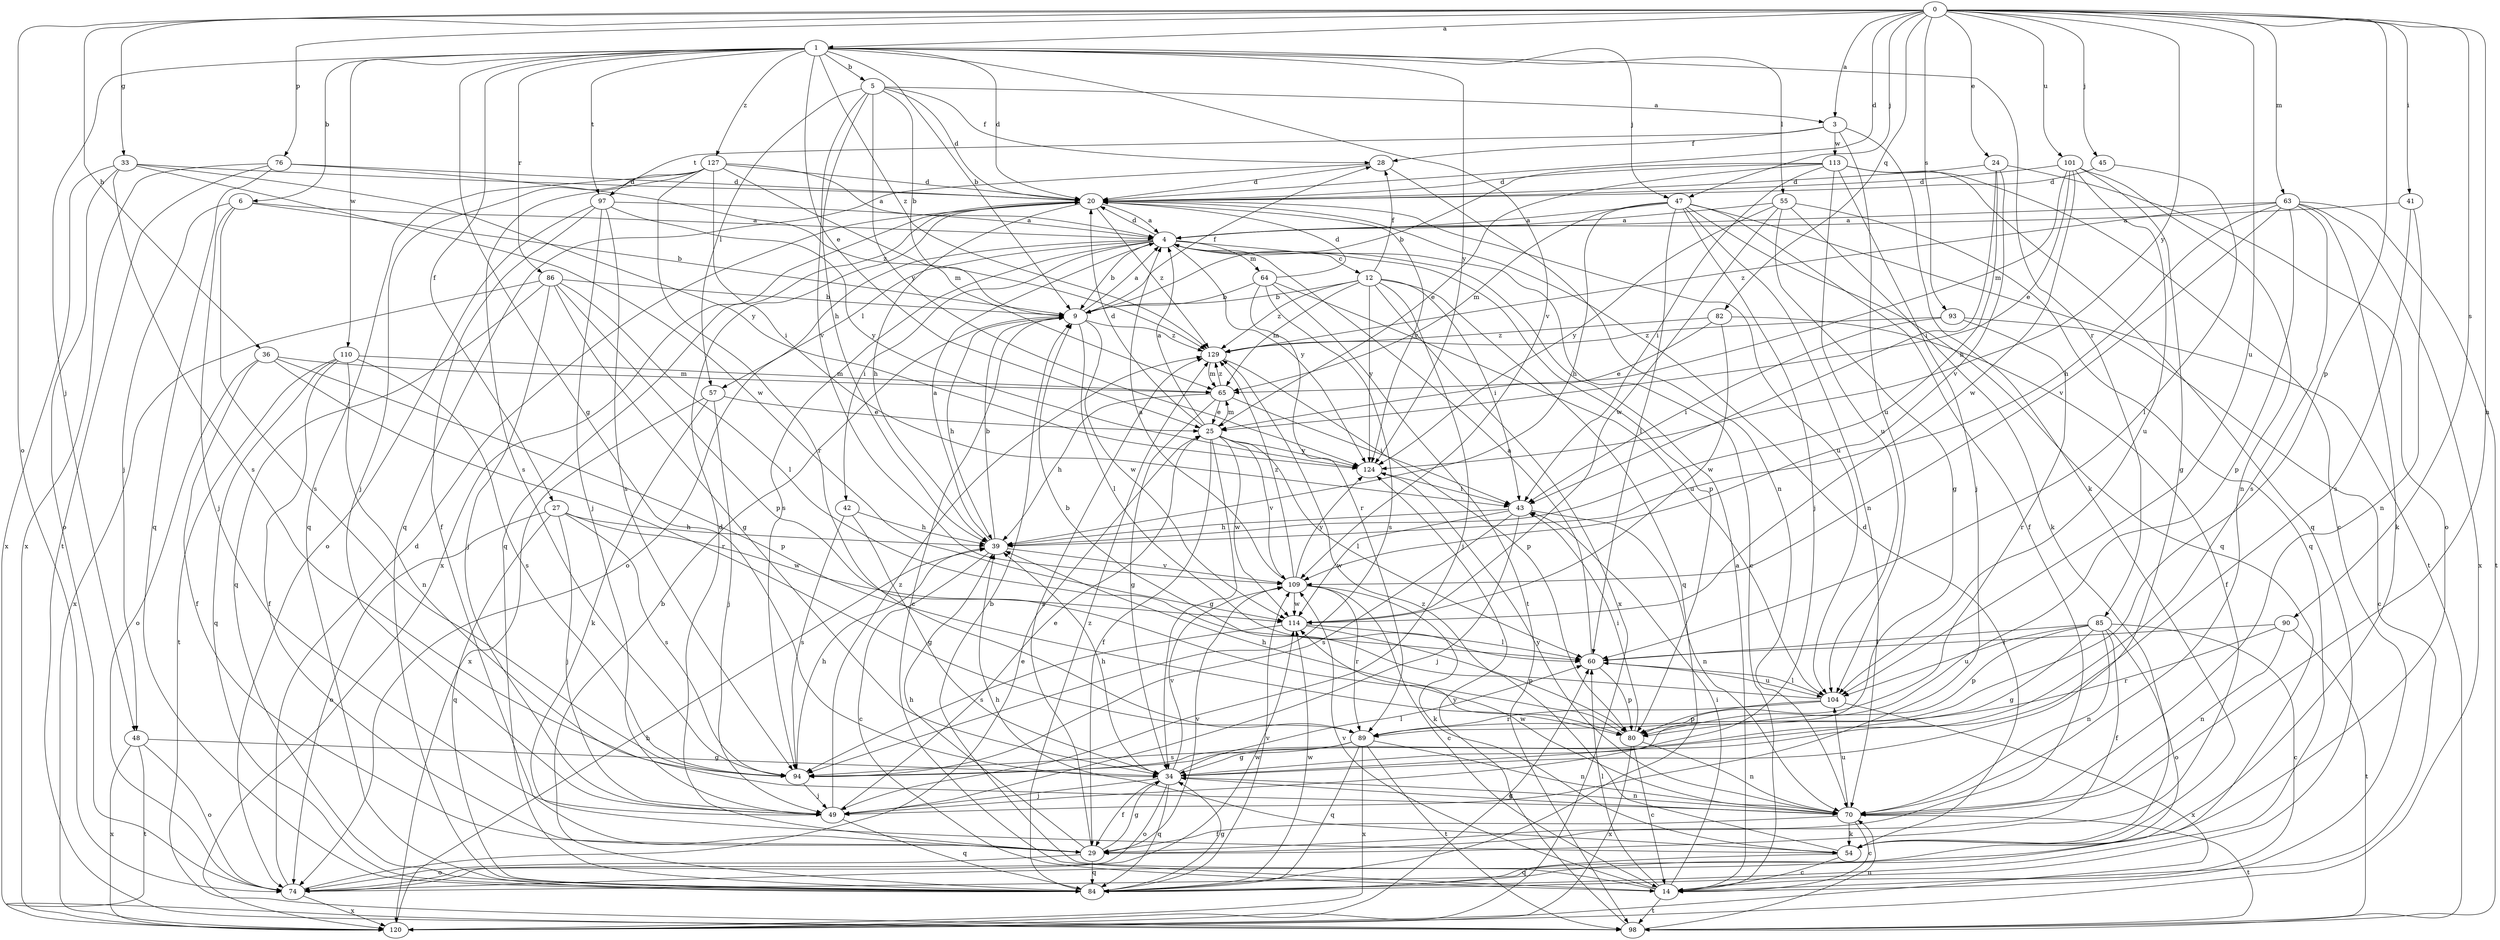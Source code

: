 strict digraph  {
0;
1;
3;
4;
5;
6;
9;
12;
14;
20;
24;
25;
27;
28;
29;
33;
34;
36;
39;
41;
42;
43;
45;
47;
48;
49;
54;
55;
57;
60;
63;
64;
65;
70;
74;
76;
80;
82;
84;
85;
86;
89;
90;
93;
94;
97;
98;
101;
104;
109;
110;
113;
114;
120;
124;
127;
129;
0 -> 1  [label=a];
0 -> 3  [label=a];
0 -> 20  [label=d];
0 -> 24  [label=e];
0 -> 33  [label=g];
0 -> 36  [label=h];
0 -> 41  [label=i];
0 -> 45  [label=j];
0 -> 47  [label=j];
0 -> 63  [label=m];
0 -> 70  [label=n];
0 -> 74  [label=o];
0 -> 76  [label=p];
0 -> 80  [label=p];
0 -> 82  [label=q];
0 -> 90  [label=s];
0 -> 93  [label=s];
0 -> 101  [label=u];
0 -> 104  [label=u];
0 -> 124  [label=y];
1 -> 5  [label=b];
1 -> 6  [label=b];
1 -> 9  [label=b];
1 -> 20  [label=d];
1 -> 25  [label=e];
1 -> 27  [label=f];
1 -> 34  [label=g];
1 -> 47  [label=j];
1 -> 48  [label=j];
1 -> 55  [label=l];
1 -> 85  [label=r];
1 -> 86  [label=r];
1 -> 97  [label=t];
1 -> 109  [label=v];
1 -> 110  [label=w];
1 -> 124  [label=y];
1 -> 127  [label=z];
1 -> 129  [label=z];
3 -> 28  [label=f];
3 -> 54  [label=k];
3 -> 97  [label=t];
3 -> 104  [label=u];
3 -> 113  [label=w];
4 -> 9  [label=b];
4 -> 12  [label=c];
4 -> 14  [label=c];
4 -> 20  [label=d];
4 -> 42  [label=i];
4 -> 57  [label=l];
4 -> 64  [label=m];
4 -> 74  [label=o];
4 -> 80  [label=p];
4 -> 94  [label=s];
4 -> 124  [label=y];
5 -> 3  [label=a];
5 -> 9  [label=b];
5 -> 20  [label=d];
5 -> 28  [label=f];
5 -> 39  [label=h];
5 -> 57  [label=l];
5 -> 109  [label=v];
5 -> 124  [label=y];
6 -> 4  [label=a];
6 -> 9  [label=b];
6 -> 48  [label=j];
6 -> 49  [label=j];
6 -> 94  [label=s];
9 -> 4  [label=a];
9 -> 14  [label=c];
9 -> 28  [label=f];
9 -> 39  [label=h];
9 -> 60  [label=l];
9 -> 114  [label=w];
9 -> 129  [label=z];
12 -> 9  [label=b];
12 -> 28  [label=f];
12 -> 43  [label=i];
12 -> 49  [label=j];
12 -> 65  [label=m];
12 -> 84  [label=q];
12 -> 120  [label=x];
12 -> 124  [label=y];
12 -> 129  [label=z];
14 -> 4  [label=a];
14 -> 9  [label=b];
14 -> 43  [label=i];
14 -> 60  [label=l];
14 -> 98  [label=t];
14 -> 109  [label=v];
20 -> 4  [label=a];
20 -> 39  [label=h];
20 -> 84  [label=q];
20 -> 104  [label=u];
20 -> 120  [label=x];
20 -> 124  [label=y];
20 -> 129  [label=z];
24 -> 20  [label=d];
24 -> 39  [label=h];
24 -> 43  [label=i];
24 -> 74  [label=o];
24 -> 109  [label=v];
25 -> 4  [label=a];
25 -> 20  [label=d];
25 -> 29  [label=f];
25 -> 34  [label=g];
25 -> 60  [label=l];
25 -> 65  [label=m];
25 -> 109  [label=v];
25 -> 114  [label=w];
25 -> 124  [label=y];
27 -> 39  [label=h];
27 -> 49  [label=j];
27 -> 74  [label=o];
27 -> 84  [label=q];
27 -> 94  [label=s];
27 -> 114  [label=w];
28 -> 20  [label=d];
28 -> 70  [label=n];
28 -> 84  [label=q];
29 -> 20  [label=d];
29 -> 34  [label=g];
29 -> 39  [label=h];
29 -> 74  [label=o];
29 -> 84  [label=q];
29 -> 109  [label=v];
29 -> 129  [label=z];
33 -> 20  [label=d];
33 -> 74  [label=o];
33 -> 94  [label=s];
33 -> 114  [label=w];
33 -> 120  [label=x];
33 -> 124  [label=y];
34 -> 29  [label=f];
34 -> 39  [label=h];
34 -> 49  [label=j];
34 -> 60  [label=l];
34 -> 70  [label=n];
34 -> 74  [label=o];
34 -> 84  [label=q];
34 -> 109  [label=v];
36 -> 29  [label=f];
36 -> 65  [label=m];
36 -> 74  [label=o];
36 -> 80  [label=p];
36 -> 89  [label=r];
39 -> 4  [label=a];
39 -> 9  [label=b];
39 -> 14  [label=c];
39 -> 109  [label=v];
41 -> 4  [label=a];
41 -> 70  [label=n];
41 -> 94  [label=s];
42 -> 34  [label=g];
42 -> 39  [label=h];
42 -> 94  [label=s];
43 -> 39  [label=h];
43 -> 49  [label=j];
43 -> 70  [label=n];
43 -> 94  [label=s];
43 -> 114  [label=w];
45 -> 20  [label=d];
45 -> 60  [label=l];
47 -> 4  [label=a];
47 -> 29  [label=f];
47 -> 39  [label=h];
47 -> 49  [label=j];
47 -> 60  [label=l];
47 -> 65  [label=m];
47 -> 70  [label=n];
47 -> 84  [label=q];
47 -> 98  [label=t];
48 -> 34  [label=g];
48 -> 74  [label=o];
48 -> 98  [label=t];
48 -> 120  [label=x];
49 -> 25  [label=e];
49 -> 84  [label=q];
49 -> 129  [label=z];
54 -> 14  [label=c];
54 -> 20  [label=d];
54 -> 39  [label=h];
54 -> 84  [label=q];
54 -> 129  [label=z];
55 -> 4  [label=a];
55 -> 34  [label=g];
55 -> 54  [label=k];
55 -> 84  [label=q];
55 -> 114  [label=w];
55 -> 124  [label=y];
57 -> 25  [label=e];
57 -> 49  [label=j];
57 -> 54  [label=k];
57 -> 120  [label=x];
60 -> 4  [label=a];
60 -> 80  [label=p];
60 -> 104  [label=u];
63 -> 4  [label=a];
63 -> 39  [label=h];
63 -> 54  [label=k];
63 -> 80  [label=p];
63 -> 94  [label=s];
63 -> 98  [label=t];
63 -> 109  [label=v];
63 -> 120  [label=x];
63 -> 129  [label=z];
64 -> 9  [label=b];
64 -> 20  [label=d];
64 -> 89  [label=r];
64 -> 94  [label=s];
64 -> 98  [label=t];
64 -> 104  [label=u];
65 -> 25  [label=e];
65 -> 34  [label=g];
65 -> 39  [label=h];
65 -> 43  [label=i];
65 -> 129  [label=z];
70 -> 14  [label=c];
70 -> 29  [label=f];
70 -> 34  [label=g];
70 -> 54  [label=k];
70 -> 98  [label=t];
70 -> 104  [label=u];
70 -> 114  [label=w];
70 -> 124  [label=y];
74 -> 20  [label=d];
74 -> 25  [label=e];
74 -> 114  [label=w];
74 -> 120  [label=x];
76 -> 20  [label=d];
76 -> 84  [label=q];
76 -> 98  [label=t];
76 -> 120  [label=x];
76 -> 129  [label=z];
80 -> 14  [label=c];
80 -> 39  [label=h];
80 -> 43  [label=i];
80 -> 70  [label=n];
80 -> 120  [label=x];
82 -> 25  [label=e];
82 -> 29  [label=f];
82 -> 114  [label=w];
82 -> 129  [label=z];
84 -> 9  [label=b];
84 -> 34  [label=g];
84 -> 109  [label=v];
84 -> 114  [label=w];
84 -> 129  [label=z];
85 -> 14  [label=c];
85 -> 29  [label=f];
85 -> 34  [label=g];
85 -> 60  [label=l];
85 -> 70  [label=n];
85 -> 74  [label=o];
85 -> 80  [label=p];
85 -> 104  [label=u];
86 -> 9  [label=b];
86 -> 34  [label=g];
86 -> 49  [label=j];
86 -> 60  [label=l];
86 -> 80  [label=p];
86 -> 84  [label=q];
86 -> 120  [label=x];
89 -> 34  [label=g];
89 -> 70  [label=n];
89 -> 84  [label=q];
89 -> 94  [label=s];
89 -> 98  [label=t];
89 -> 120  [label=x];
90 -> 60  [label=l];
90 -> 70  [label=n];
90 -> 89  [label=r];
90 -> 98  [label=t];
93 -> 14  [label=c];
93 -> 43  [label=i];
93 -> 89  [label=r];
93 -> 129  [label=z];
94 -> 39  [label=h];
94 -> 49  [label=j];
97 -> 4  [label=a];
97 -> 29  [label=f];
97 -> 49  [label=j];
97 -> 74  [label=o];
97 -> 94  [label=s];
97 -> 124  [label=y];
98 -> 70  [label=n];
98 -> 124  [label=y];
101 -> 20  [label=d];
101 -> 25  [label=e];
101 -> 34  [label=g];
101 -> 65  [label=m];
101 -> 70  [label=n];
101 -> 104  [label=u];
101 -> 114  [label=w];
104 -> 9  [label=b];
104 -> 60  [label=l];
104 -> 80  [label=p];
104 -> 89  [label=r];
104 -> 120  [label=x];
109 -> 4  [label=a];
109 -> 14  [label=c];
109 -> 54  [label=k];
109 -> 89  [label=r];
109 -> 114  [label=w];
109 -> 124  [label=y];
109 -> 129  [label=z];
110 -> 29  [label=f];
110 -> 65  [label=m];
110 -> 70  [label=n];
110 -> 84  [label=q];
110 -> 94  [label=s];
110 -> 98  [label=t];
113 -> 9  [label=b];
113 -> 14  [label=c];
113 -> 20  [label=d];
113 -> 25  [label=e];
113 -> 43  [label=i];
113 -> 49  [label=j];
113 -> 84  [label=q];
113 -> 104  [label=u];
114 -> 60  [label=l];
114 -> 80  [label=p];
114 -> 94  [label=s];
120 -> 39  [label=h];
120 -> 60  [label=l];
124 -> 43  [label=i];
127 -> 4  [label=a];
127 -> 20  [label=d];
127 -> 43  [label=i];
127 -> 49  [label=j];
127 -> 65  [label=m];
127 -> 84  [label=q];
127 -> 89  [label=r];
127 -> 94  [label=s];
129 -> 65  [label=m];
129 -> 80  [label=p];
}
